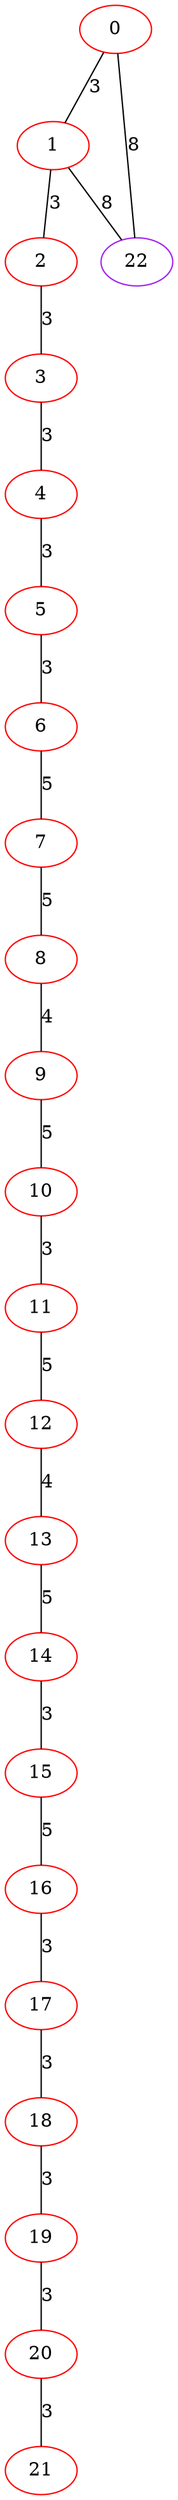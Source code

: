 graph "" {
0 [color=red, weight=1];
1 [color=red, weight=1];
2 [color=red, weight=1];
3 [color=red, weight=1];
4 [color=red, weight=1];
5 [color=red, weight=1];
6 [color=red, weight=1];
7 [color=red, weight=1];
8 [color=red, weight=1];
9 [color=red, weight=1];
10 [color=red, weight=1];
11 [color=red, weight=1];
12 [color=red, weight=1];
13 [color=red, weight=1];
14 [color=red, weight=1];
15 [color=red, weight=1];
16 [color=red, weight=1];
17 [color=red, weight=1];
18 [color=red, weight=1];
19 [color=red, weight=1];
20 [color=red, weight=1];
21 [color=red, weight=1];
22 [color=purple, weight=4];
0 -- 1  [key=0, label=3];
0 -- 22  [key=0, label=8];
1 -- 2  [key=0, label=3];
1 -- 22  [key=0, label=8];
2 -- 3  [key=0, label=3];
3 -- 4  [key=0, label=3];
4 -- 5  [key=0, label=3];
5 -- 6  [key=0, label=3];
6 -- 7  [key=0, label=5];
7 -- 8  [key=0, label=5];
8 -- 9  [key=0, label=4];
9 -- 10  [key=0, label=5];
10 -- 11  [key=0, label=3];
11 -- 12  [key=0, label=5];
12 -- 13  [key=0, label=4];
13 -- 14  [key=0, label=5];
14 -- 15  [key=0, label=3];
15 -- 16  [key=0, label=5];
16 -- 17  [key=0, label=3];
17 -- 18  [key=0, label=3];
18 -- 19  [key=0, label=3];
19 -- 20  [key=0, label=3];
20 -- 21  [key=0, label=3];
}
